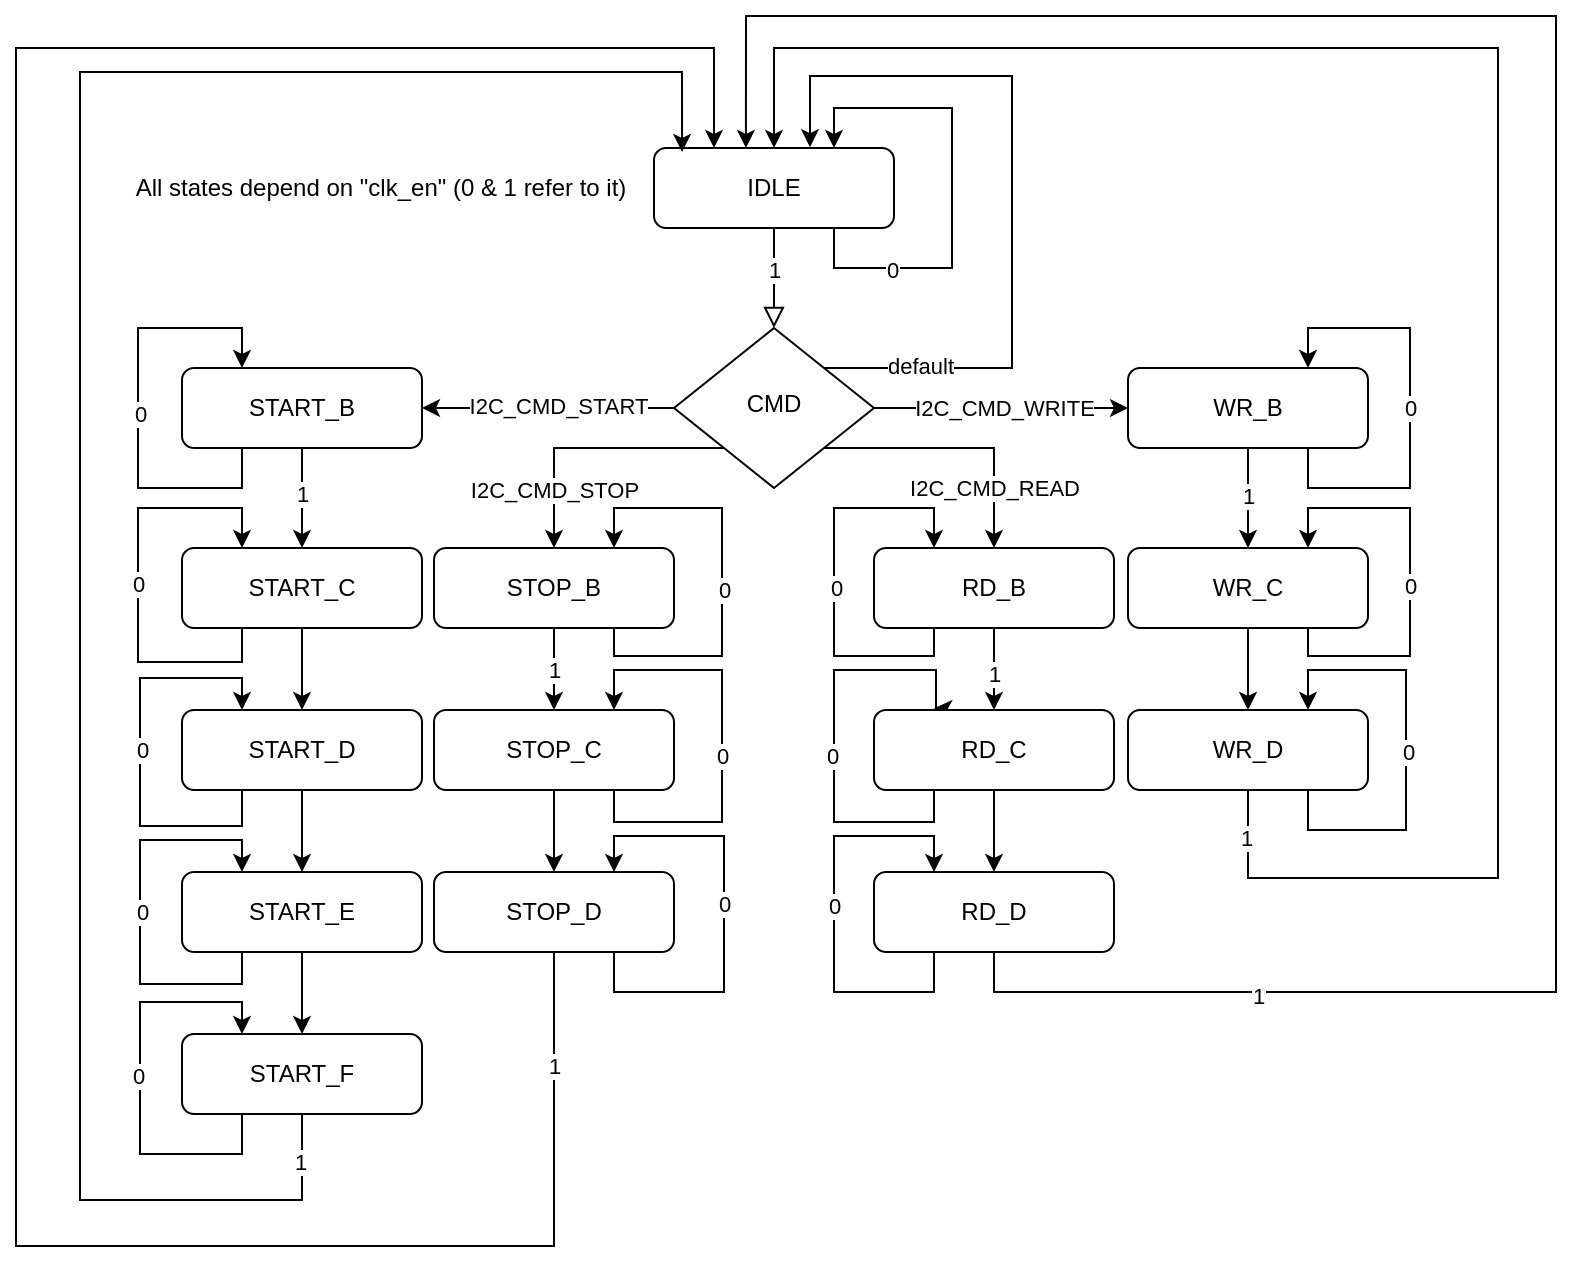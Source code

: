 <mxfile version="24.2.2" type="github">
  <diagram id="C5RBs43oDa-KdzZeNtuy" name="Page-1">
    <mxGraphModel dx="1445" dy="1008" grid="0" gridSize="10" guides="1" tooltips="1" connect="1" arrows="1" fold="1" page="0" pageScale="1" pageWidth="827" pageHeight="1169" math="0" shadow="0">
      <root>
        <mxCell id="WIyWlLk6GJQsqaUBKTNV-0" />
        <mxCell id="WIyWlLk6GJQsqaUBKTNV-1" parent="WIyWlLk6GJQsqaUBKTNV-0" />
        <mxCell id="WIyWlLk6GJQsqaUBKTNV-2" value="" style="rounded=0;html=1;jettySize=auto;orthogonalLoop=1;fontSize=11;endArrow=block;endFill=0;endSize=8;strokeWidth=1;shadow=0;labelBackgroundColor=none;edgeStyle=orthogonalEdgeStyle;" parent="WIyWlLk6GJQsqaUBKTNV-1" source="WIyWlLk6GJQsqaUBKTNV-3" target="WIyWlLk6GJQsqaUBKTNV-6" edge="1">
          <mxGeometry relative="1" as="geometry" />
        </mxCell>
        <mxCell id="eKrSvDzDUqx1KNHxV--T-25" value="1" style="edgeLabel;html=1;align=center;verticalAlign=middle;resizable=0;points=[];" vertex="1" connectable="0" parent="WIyWlLk6GJQsqaUBKTNV-2">
          <mxGeometry x="-0.16" relative="1" as="geometry">
            <mxPoint as="offset" />
          </mxGeometry>
        </mxCell>
        <mxCell id="WIyWlLk6GJQsqaUBKTNV-3" value="IDLE" style="rounded=1;whiteSpace=wrap;html=1;fontSize=12;glass=0;strokeWidth=1;shadow=0;" parent="WIyWlLk6GJQsqaUBKTNV-1" vertex="1">
          <mxGeometry x="160" y="80" width="120" height="40" as="geometry" />
        </mxCell>
        <mxCell id="eKrSvDzDUqx1KNHxV--T-7" style="edgeStyle=orthogonalEdgeStyle;rounded=0;orthogonalLoop=1;jettySize=auto;html=1;exitX=0;exitY=1;exitDx=0;exitDy=0;entryX=0.5;entryY=0;entryDx=0;entryDy=0;" edge="1" parent="WIyWlLk6GJQsqaUBKTNV-1" source="WIyWlLk6GJQsqaUBKTNV-6" target="eKrSvDzDUqx1KNHxV--T-6">
          <mxGeometry relative="1" as="geometry">
            <Array as="points">
              <mxPoint x="110" y="230" />
            </Array>
          </mxGeometry>
        </mxCell>
        <mxCell id="eKrSvDzDUqx1KNHxV--T-13" value="I2C_CMD_STOP" style="edgeLabel;html=1;align=center;verticalAlign=middle;resizable=0;points=[];" vertex="1" connectable="0" parent="eKrSvDzDUqx1KNHxV--T-7">
          <mxGeometry x="0.561" relative="1" as="geometry">
            <mxPoint as="offset" />
          </mxGeometry>
        </mxCell>
        <mxCell id="eKrSvDzDUqx1KNHxV--T-8" style="edgeStyle=orthogonalEdgeStyle;rounded=0;orthogonalLoop=1;jettySize=auto;html=1;exitX=1;exitY=1;exitDx=0;exitDy=0;entryX=0.5;entryY=0;entryDx=0;entryDy=0;" edge="1" parent="WIyWlLk6GJQsqaUBKTNV-1" source="WIyWlLk6GJQsqaUBKTNV-6" target="WIyWlLk6GJQsqaUBKTNV-12">
          <mxGeometry relative="1" as="geometry">
            <Array as="points">
              <mxPoint x="330" y="230" />
            </Array>
          </mxGeometry>
        </mxCell>
        <mxCell id="eKrSvDzDUqx1KNHxV--T-14" value="I2C_CMD_READ" style="edgeLabel;html=1;align=center;verticalAlign=middle;resizable=0;points=[];" vertex="1" connectable="0" parent="eKrSvDzDUqx1KNHxV--T-8">
          <mxGeometry x="0.602" relative="1" as="geometry">
            <mxPoint y="-3" as="offset" />
          </mxGeometry>
        </mxCell>
        <mxCell id="eKrSvDzDUqx1KNHxV--T-9" style="edgeStyle=orthogonalEdgeStyle;rounded=0;orthogonalLoop=1;jettySize=auto;html=1;exitX=1;exitY=0.5;exitDx=0;exitDy=0;entryX=0;entryY=0.5;entryDx=0;entryDy=0;" edge="1" parent="WIyWlLk6GJQsqaUBKTNV-1" source="WIyWlLk6GJQsqaUBKTNV-6" target="WIyWlLk6GJQsqaUBKTNV-7">
          <mxGeometry relative="1" as="geometry" />
        </mxCell>
        <mxCell id="eKrSvDzDUqx1KNHxV--T-16" value="I2C_CMD_WRITE" style="edgeLabel;html=1;align=center;verticalAlign=middle;resizable=0;points=[];" vertex="1" connectable="0" parent="eKrSvDzDUqx1KNHxV--T-9">
          <mxGeometry x="0.013" relative="1" as="geometry">
            <mxPoint as="offset" />
          </mxGeometry>
        </mxCell>
        <mxCell id="eKrSvDzDUqx1KNHxV--T-11" style="edgeStyle=orthogonalEdgeStyle;rounded=0;orthogonalLoop=1;jettySize=auto;html=1;exitX=0;exitY=0.5;exitDx=0;exitDy=0;entryX=1;entryY=0.5;entryDx=0;entryDy=0;" edge="1" parent="WIyWlLk6GJQsqaUBKTNV-1" source="WIyWlLk6GJQsqaUBKTNV-6" target="eKrSvDzDUqx1KNHxV--T-10">
          <mxGeometry relative="1" as="geometry" />
        </mxCell>
        <mxCell id="eKrSvDzDUqx1KNHxV--T-12" value="I2C_CMD_START" style="edgeLabel;html=1;align=center;verticalAlign=middle;resizable=0;points=[];" vertex="1" connectable="0" parent="eKrSvDzDUqx1KNHxV--T-11">
          <mxGeometry x="-0.07" y="-1" relative="1" as="geometry">
            <mxPoint as="offset" />
          </mxGeometry>
        </mxCell>
        <mxCell id="eKrSvDzDUqx1KNHxV--T-21" style="edgeStyle=orthogonalEdgeStyle;rounded=0;orthogonalLoop=1;jettySize=auto;html=1;exitX=1;exitY=0;exitDx=0;exitDy=0;entryX=0.656;entryY=-0.011;entryDx=0;entryDy=0;entryPerimeter=0;" edge="1" parent="WIyWlLk6GJQsqaUBKTNV-1" source="WIyWlLk6GJQsqaUBKTNV-6" target="WIyWlLk6GJQsqaUBKTNV-3">
          <mxGeometry relative="1" as="geometry">
            <Array as="points">
              <mxPoint x="339" y="190" />
              <mxPoint x="339" y="44" />
              <mxPoint x="238" y="44" />
              <mxPoint x="238" y="80" />
            </Array>
          </mxGeometry>
        </mxCell>
        <mxCell id="eKrSvDzDUqx1KNHxV--T-24" value="default" style="edgeLabel;html=1;align=center;verticalAlign=middle;resizable=0;points=[];" vertex="1" connectable="0" parent="eKrSvDzDUqx1KNHxV--T-21">
          <mxGeometry x="-0.749" y="1" relative="1" as="geometry">
            <mxPoint as="offset" />
          </mxGeometry>
        </mxCell>
        <mxCell id="WIyWlLk6GJQsqaUBKTNV-6" value="CMD" style="rhombus;whiteSpace=wrap;html=1;shadow=0;fontFamily=Helvetica;fontSize=12;align=center;strokeWidth=1;spacing=6;spacingTop=-4;" parent="WIyWlLk6GJQsqaUBKTNV-1" vertex="1">
          <mxGeometry x="170" y="170" width="100" height="80" as="geometry" />
        </mxCell>
        <mxCell id="eKrSvDzDUqx1KNHxV--T-33" style="edgeStyle=orthogonalEdgeStyle;rounded=0;orthogonalLoop=1;jettySize=auto;html=1;entryX=0.5;entryY=0;entryDx=0;entryDy=0;" edge="1" parent="WIyWlLk6GJQsqaUBKTNV-1" source="WIyWlLk6GJQsqaUBKTNV-7" target="eKrSvDzDUqx1KNHxV--T-31">
          <mxGeometry relative="1" as="geometry" />
        </mxCell>
        <mxCell id="eKrSvDzDUqx1KNHxV--T-42" value="1" style="edgeLabel;html=1;align=center;verticalAlign=middle;resizable=0;points=[];" vertex="1" connectable="0" parent="eKrSvDzDUqx1KNHxV--T-33">
          <mxGeometry x="-0.06" relative="1" as="geometry">
            <mxPoint as="offset" />
          </mxGeometry>
        </mxCell>
        <mxCell id="WIyWlLk6GJQsqaUBKTNV-7" value="WR_B" style="rounded=1;whiteSpace=wrap;html=1;fontSize=12;glass=0;strokeWidth=1;shadow=0;" parent="WIyWlLk6GJQsqaUBKTNV-1" vertex="1">
          <mxGeometry x="397" y="190" width="120" height="40" as="geometry" />
        </mxCell>
        <mxCell id="eKrSvDzDUqx1KNHxV--T-48" style="edgeStyle=orthogonalEdgeStyle;rounded=0;orthogonalLoop=1;jettySize=auto;html=1;entryX=0.5;entryY=0;entryDx=0;entryDy=0;" edge="1" parent="WIyWlLk6GJQsqaUBKTNV-1" source="WIyWlLk6GJQsqaUBKTNV-12" target="eKrSvDzDUqx1KNHxV--T-47">
          <mxGeometry relative="1" as="geometry" />
        </mxCell>
        <mxCell id="eKrSvDzDUqx1KNHxV--T-49" value="1" style="edgeLabel;html=1;align=center;verticalAlign=middle;resizable=0;points=[];" vertex="1" connectable="0" parent="eKrSvDzDUqx1KNHxV--T-48">
          <mxGeometry x="-0.098" relative="1" as="geometry">
            <mxPoint y="4" as="offset" />
          </mxGeometry>
        </mxCell>
        <mxCell id="WIyWlLk6GJQsqaUBKTNV-12" value="RD_B" style="rounded=1;whiteSpace=wrap;html=1;fontSize=12;glass=0;strokeWidth=1;shadow=0;" parent="WIyWlLk6GJQsqaUBKTNV-1" vertex="1">
          <mxGeometry x="270" y="280" width="120" height="40" as="geometry" />
        </mxCell>
        <mxCell id="eKrSvDzDUqx1KNHxV--T-45" style="edgeStyle=orthogonalEdgeStyle;rounded=0;orthogonalLoop=1;jettySize=auto;html=1;entryX=0.5;entryY=0;entryDx=0;entryDy=0;" edge="1" parent="WIyWlLk6GJQsqaUBKTNV-1" source="eKrSvDzDUqx1KNHxV--T-6" target="eKrSvDzDUqx1KNHxV--T-44">
          <mxGeometry relative="1" as="geometry" />
        </mxCell>
        <mxCell id="eKrSvDzDUqx1KNHxV--T-46" value="1" style="edgeLabel;html=1;align=center;verticalAlign=middle;resizable=0;points=[];" vertex="1" connectable="0" parent="eKrSvDzDUqx1KNHxV--T-45">
          <mxGeometry x="-0.22" relative="1" as="geometry">
            <mxPoint y="5" as="offset" />
          </mxGeometry>
        </mxCell>
        <mxCell id="eKrSvDzDUqx1KNHxV--T-6" value="STOP_B" style="rounded=1;whiteSpace=wrap;html=1;fontSize=12;glass=0;strokeWidth=1;shadow=0;" vertex="1" parent="WIyWlLk6GJQsqaUBKTNV-1">
          <mxGeometry x="50" y="280" width="120" height="40" as="geometry" />
        </mxCell>
        <mxCell id="eKrSvDzDUqx1KNHxV--T-32" style="edgeStyle=orthogonalEdgeStyle;rounded=0;orthogonalLoop=1;jettySize=auto;html=1;entryX=0.5;entryY=0;entryDx=0;entryDy=0;" edge="1" parent="WIyWlLk6GJQsqaUBKTNV-1" source="eKrSvDzDUqx1KNHxV--T-10" target="eKrSvDzDUqx1KNHxV--T-30">
          <mxGeometry relative="1" as="geometry" />
        </mxCell>
        <mxCell id="eKrSvDzDUqx1KNHxV--T-43" value="1" style="edgeLabel;html=1;align=center;verticalAlign=middle;resizable=0;points=[];" vertex="1" connectable="0" parent="eKrSvDzDUqx1KNHxV--T-32">
          <mxGeometry x="-0.093" relative="1" as="geometry">
            <mxPoint as="offset" />
          </mxGeometry>
        </mxCell>
        <mxCell id="eKrSvDzDUqx1KNHxV--T-10" value="START_B" style="rounded=1;whiteSpace=wrap;html=1;fontSize=12;glass=0;strokeWidth=1;shadow=0;" vertex="1" parent="WIyWlLk6GJQsqaUBKTNV-1">
          <mxGeometry x="-76" y="190" width="120" height="40" as="geometry" />
        </mxCell>
        <mxCell id="eKrSvDzDUqx1KNHxV--T-22" style="edgeStyle=orthogonalEdgeStyle;rounded=0;orthogonalLoop=1;jettySize=auto;html=1;exitX=0.75;exitY=1;exitDx=0;exitDy=0;entryX=0.75;entryY=0;entryDx=0;entryDy=0;" edge="1" parent="WIyWlLk6GJQsqaUBKTNV-1" source="WIyWlLk6GJQsqaUBKTNV-3" target="WIyWlLk6GJQsqaUBKTNV-3">
          <mxGeometry relative="1" as="geometry">
            <Array as="points">
              <mxPoint x="250" y="140" />
              <mxPoint x="309" y="140" />
              <mxPoint x="309" y="60" />
              <mxPoint x="250" y="60" />
            </Array>
          </mxGeometry>
        </mxCell>
        <mxCell id="eKrSvDzDUqx1KNHxV--T-23" value="0" style="edgeLabel;html=1;align=center;verticalAlign=middle;resizable=0;points=[];" vertex="1" connectable="0" parent="eKrSvDzDUqx1KNHxV--T-22">
          <mxGeometry x="-0.591" y="-1" relative="1" as="geometry">
            <mxPoint as="offset" />
          </mxGeometry>
        </mxCell>
        <mxCell id="eKrSvDzDUqx1KNHxV--T-28" value="All states depend on &quot;clk_en&quot; (0 &amp;amp; 1 refer to it)" style="text;html=1;align=center;verticalAlign=middle;resizable=0;points=[];autosize=1;strokeColor=none;fillColor=none;" vertex="1" parent="WIyWlLk6GJQsqaUBKTNV-1">
          <mxGeometry x="-105" y="87" width="255" height="26" as="geometry" />
        </mxCell>
        <mxCell id="eKrSvDzDUqx1KNHxV--T-54" style="edgeStyle=orthogonalEdgeStyle;rounded=0;orthogonalLoop=1;jettySize=auto;html=1;entryX=0.5;entryY=0;entryDx=0;entryDy=0;" edge="1" parent="WIyWlLk6GJQsqaUBKTNV-1" source="eKrSvDzDUqx1KNHxV--T-30" target="eKrSvDzDUqx1KNHxV--T-51">
          <mxGeometry relative="1" as="geometry" />
        </mxCell>
        <mxCell id="eKrSvDzDUqx1KNHxV--T-30" value="START_C" style="rounded=1;whiteSpace=wrap;html=1;fontSize=12;glass=0;strokeWidth=1;shadow=0;" vertex="1" parent="WIyWlLk6GJQsqaUBKTNV-1">
          <mxGeometry x="-76" y="280" width="120" height="40" as="geometry" />
        </mxCell>
        <mxCell id="eKrSvDzDUqx1KNHxV--T-55" style="edgeStyle=orthogonalEdgeStyle;rounded=0;orthogonalLoop=1;jettySize=auto;html=1;entryX=0.5;entryY=0;entryDx=0;entryDy=0;" edge="1" parent="WIyWlLk6GJQsqaUBKTNV-1" source="eKrSvDzDUqx1KNHxV--T-31" target="eKrSvDzDUqx1KNHxV--T-53">
          <mxGeometry relative="1" as="geometry" />
        </mxCell>
        <mxCell id="eKrSvDzDUqx1KNHxV--T-31" value="WR_C" style="rounded=1;whiteSpace=wrap;html=1;fontSize=12;glass=0;strokeWidth=1;shadow=0;" vertex="1" parent="WIyWlLk6GJQsqaUBKTNV-1">
          <mxGeometry x="397" y="280" width="120" height="40" as="geometry" />
        </mxCell>
        <mxCell id="eKrSvDzDUqx1KNHxV--T-34" style="edgeStyle=orthogonalEdgeStyle;rounded=0;orthogonalLoop=1;jettySize=auto;html=1;exitX=0.75;exitY=1;exitDx=0;exitDy=0;entryX=0.75;entryY=0;entryDx=0;entryDy=0;" edge="1" parent="WIyWlLk6GJQsqaUBKTNV-1" source="WIyWlLk6GJQsqaUBKTNV-7" target="WIyWlLk6GJQsqaUBKTNV-7">
          <mxGeometry relative="1" as="geometry">
            <Array as="points">
              <mxPoint x="487" y="250" />
              <mxPoint x="538" y="250" />
              <mxPoint x="538" y="170" />
              <mxPoint x="487" y="170" />
            </Array>
          </mxGeometry>
        </mxCell>
        <mxCell id="eKrSvDzDUqx1KNHxV--T-79" value="0" style="edgeLabel;html=1;align=center;verticalAlign=middle;resizable=0;points=[];" vertex="1" connectable="0" parent="eKrSvDzDUqx1KNHxV--T-34">
          <mxGeometry x="0.006" relative="1" as="geometry">
            <mxPoint as="offset" />
          </mxGeometry>
        </mxCell>
        <mxCell id="eKrSvDzDUqx1KNHxV--T-35" style="edgeStyle=orthogonalEdgeStyle;rounded=0;orthogonalLoop=1;jettySize=auto;html=1;exitX=0.25;exitY=1;exitDx=0;exitDy=0;entryX=0.25;entryY=0;entryDx=0;entryDy=0;" edge="1" parent="WIyWlLk6GJQsqaUBKTNV-1" source="eKrSvDzDUqx1KNHxV--T-10" target="eKrSvDzDUqx1KNHxV--T-10">
          <mxGeometry relative="1" as="geometry">
            <Array as="points">
              <mxPoint x="-46" y="250" />
              <mxPoint x="-98" y="250" />
              <mxPoint x="-98" y="170" />
              <mxPoint x="-46" y="170" />
            </Array>
          </mxGeometry>
        </mxCell>
        <mxCell id="eKrSvDzDUqx1KNHxV--T-81" value="0" style="edgeLabel;html=1;align=center;verticalAlign=middle;resizable=0;points=[];" vertex="1" connectable="0" parent="eKrSvDzDUqx1KNHxV--T-35">
          <mxGeometry x="-0.024" y="-1" relative="1" as="geometry">
            <mxPoint as="offset" />
          </mxGeometry>
        </mxCell>
        <mxCell id="eKrSvDzDUqx1KNHxV--T-36" style="edgeStyle=orthogonalEdgeStyle;rounded=0;orthogonalLoop=1;jettySize=auto;html=1;exitX=0.75;exitY=1;exitDx=0;exitDy=0;entryX=0.75;entryY=0;entryDx=0;entryDy=0;" edge="1" parent="WIyWlLk6GJQsqaUBKTNV-1" source="eKrSvDzDUqx1KNHxV--T-6" target="eKrSvDzDUqx1KNHxV--T-6">
          <mxGeometry relative="1" as="geometry">
            <Array as="points">
              <mxPoint x="140" y="334" />
              <mxPoint x="194" y="334" />
              <mxPoint x="194" y="260" />
              <mxPoint x="140" y="260" />
            </Array>
          </mxGeometry>
        </mxCell>
        <mxCell id="eKrSvDzDUqx1KNHxV--T-68" value="0" style="edgeLabel;html=1;align=center;verticalAlign=middle;resizable=0;points=[];" vertex="1" connectable="0" parent="eKrSvDzDUqx1KNHxV--T-36">
          <mxGeometry x="-0.049" y="-1" relative="1" as="geometry">
            <mxPoint y="1" as="offset" />
          </mxGeometry>
        </mxCell>
        <mxCell id="eKrSvDzDUqx1KNHxV--T-37" style="edgeStyle=orthogonalEdgeStyle;rounded=0;orthogonalLoop=1;jettySize=auto;html=1;exitX=0.25;exitY=1;exitDx=0;exitDy=0;entryX=0.25;entryY=0;entryDx=0;entryDy=0;" edge="1" parent="WIyWlLk6GJQsqaUBKTNV-1" source="WIyWlLk6GJQsqaUBKTNV-12" target="WIyWlLk6GJQsqaUBKTNV-12">
          <mxGeometry relative="1" as="geometry">
            <Array as="points">
              <mxPoint x="300" y="334" />
              <mxPoint x="250" y="334" />
              <mxPoint x="250" y="260" />
              <mxPoint x="300" y="260" />
            </Array>
          </mxGeometry>
        </mxCell>
        <mxCell id="eKrSvDzDUqx1KNHxV--T-67" value="0" style="edgeLabel;html=1;align=center;verticalAlign=middle;resizable=0;points=[];" vertex="1" connectable="0" parent="eKrSvDzDUqx1KNHxV--T-37">
          <mxGeometry x="-0.043" relative="1" as="geometry">
            <mxPoint x="1" y="1" as="offset" />
          </mxGeometry>
        </mxCell>
        <mxCell id="eKrSvDzDUqx1KNHxV--T-61" style="edgeStyle=orthogonalEdgeStyle;rounded=0;orthogonalLoop=1;jettySize=auto;html=1;entryX=0.5;entryY=0;entryDx=0;entryDy=0;" edge="1" parent="WIyWlLk6GJQsqaUBKTNV-1" source="eKrSvDzDUqx1KNHxV--T-44" target="eKrSvDzDUqx1KNHxV--T-57">
          <mxGeometry relative="1" as="geometry" />
        </mxCell>
        <mxCell id="eKrSvDzDUqx1KNHxV--T-44" value="STOP_C" style="rounded=1;whiteSpace=wrap;html=1;fontSize=12;glass=0;strokeWidth=1;shadow=0;" vertex="1" parent="WIyWlLk6GJQsqaUBKTNV-1">
          <mxGeometry x="50" y="361" width="120" height="40" as="geometry" />
        </mxCell>
        <mxCell id="eKrSvDzDUqx1KNHxV--T-60" style="edgeStyle=orthogonalEdgeStyle;rounded=0;orthogonalLoop=1;jettySize=auto;html=1;entryX=0.5;entryY=0;entryDx=0;entryDy=0;" edge="1" parent="WIyWlLk6GJQsqaUBKTNV-1" source="eKrSvDzDUqx1KNHxV--T-47" target="eKrSvDzDUqx1KNHxV--T-58">
          <mxGeometry relative="1" as="geometry" />
        </mxCell>
        <mxCell id="eKrSvDzDUqx1KNHxV--T-63" style="edgeStyle=orthogonalEdgeStyle;rounded=0;orthogonalLoop=1;jettySize=auto;html=1;exitX=0.25;exitY=1;exitDx=0;exitDy=0;" edge="1" parent="WIyWlLk6GJQsqaUBKTNV-1" source="eKrSvDzDUqx1KNHxV--T-47">
          <mxGeometry relative="1" as="geometry">
            <mxPoint x="300" y="360.167" as="targetPoint" />
            <Array as="points">
              <mxPoint x="300" y="417" />
              <mxPoint x="250" y="417" />
              <mxPoint x="250" y="341" />
              <mxPoint x="301" y="341" />
              <mxPoint x="301" y="360" />
            </Array>
          </mxGeometry>
        </mxCell>
        <mxCell id="eKrSvDzDUqx1KNHxV--T-72" value="0" style="edgeLabel;html=1;align=center;verticalAlign=middle;resizable=0;points=[];" vertex="1" connectable="0" parent="eKrSvDzDUqx1KNHxV--T-63">
          <mxGeometry x="-0.055" relative="1" as="geometry">
            <mxPoint x="-1" y="1" as="offset" />
          </mxGeometry>
        </mxCell>
        <mxCell id="eKrSvDzDUqx1KNHxV--T-47" value="RD_C" style="rounded=1;whiteSpace=wrap;html=1;fontSize=12;glass=0;strokeWidth=1;shadow=0;" vertex="1" parent="WIyWlLk6GJQsqaUBKTNV-1">
          <mxGeometry x="270" y="361" width="120" height="40" as="geometry" />
        </mxCell>
        <mxCell id="eKrSvDzDUqx1KNHxV--T-62" style="edgeStyle=orthogonalEdgeStyle;rounded=0;orthogonalLoop=1;jettySize=auto;html=1;entryX=0.5;entryY=0;entryDx=0;entryDy=0;" edge="1" parent="WIyWlLk6GJQsqaUBKTNV-1" source="eKrSvDzDUqx1KNHxV--T-51" target="eKrSvDzDUqx1KNHxV--T-56">
          <mxGeometry relative="1" as="geometry" />
        </mxCell>
        <mxCell id="eKrSvDzDUqx1KNHxV--T-51" value="START_D" style="rounded=1;whiteSpace=wrap;html=1;fontSize=12;glass=0;strokeWidth=1;shadow=0;" vertex="1" parent="WIyWlLk6GJQsqaUBKTNV-1">
          <mxGeometry x="-76" y="361" width="120" height="40" as="geometry" />
        </mxCell>
        <mxCell id="eKrSvDzDUqx1KNHxV--T-92" style="edgeStyle=orthogonalEdgeStyle;rounded=0;orthogonalLoop=1;jettySize=auto;html=1;entryX=0.5;entryY=0;entryDx=0;entryDy=0;" edge="1" parent="WIyWlLk6GJQsqaUBKTNV-1" source="eKrSvDzDUqx1KNHxV--T-53" target="WIyWlLk6GJQsqaUBKTNV-3">
          <mxGeometry relative="1" as="geometry">
            <Array as="points">
              <mxPoint x="457" y="445" />
              <mxPoint x="582" y="445" />
              <mxPoint x="582" y="30" />
              <mxPoint x="220" y="30" />
            </Array>
          </mxGeometry>
        </mxCell>
        <mxCell id="eKrSvDzDUqx1KNHxV--T-101" value="1" style="edgeLabel;html=1;align=center;verticalAlign=middle;resizable=0;points=[];" vertex="1" connectable="0" parent="eKrSvDzDUqx1KNHxV--T-92">
          <mxGeometry x="-0.952" y="-1" relative="1" as="geometry">
            <mxPoint as="offset" />
          </mxGeometry>
        </mxCell>
        <mxCell id="eKrSvDzDUqx1KNHxV--T-53" value="WR_D" style="rounded=1;whiteSpace=wrap;html=1;fontSize=12;glass=0;strokeWidth=1;shadow=0;" vertex="1" parent="WIyWlLk6GJQsqaUBKTNV-1">
          <mxGeometry x="397" y="361" width="120" height="40" as="geometry" />
        </mxCell>
        <mxCell id="eKrSvDzDUqx1KNHxV--T-86" style="edgeStyle=orthogonalEdgeStyle;rounded=0;orthogonalLoop=1;jettySize=auto;html=1;entryX=0.5;entryY=0;entryDx=0;entryDy=0;" edge="1" parent="WIyWlLk6GJQsqaUBKTNV-1" source="eKrSvDzDUqx1KNHxV--T-56" target="eKrSvDzDUqx1KNHxV--T-85">
          <mxGeometry relative="1" as="geometry" />
        </mxCell>
        <mxCell id="eKrSvDzDUqx1KNHxV--T-56" value="START_E" style="rounded=1;whiteSpace=wrap;html=1;fontSize=12;glass=0;strokeWidth=1;shadow=0;" vertex="1" parent="WIyWlLk6GJQsqaUBKTNV-1">
          <mxGeometry x="-76" y="442" width="120" height="40" as="geometry" />
        </mxCell>
        <mxCell id="eKrSvDzDUqx1KNHxV--T-97" style="edgeStyle=orthogonalEdgeStyle;rounded=0;orthogonalLoop=1;jettySize=auto;html=1;entryX=0.25;entryY=0;entryDx=0;entryDy=0;" edge="1" parent="WIyWlLk6GJQsqaUBKTNV-1" source="eKrSvDzDUqx1KNHxV--T-57" target="WIyWlLk6GJQsqaUBKTNV-3">
          <mxGeometry relative="1" as="geometry">
            <Array as="points">
              <mxPoint x="110" y="629" />
              <mxPoint x="-159" y="629" />
              <mxPoint x="-159" y="30" />
              <mxPoint x="190" y="30" />
            </Array>
          </mxGeometry>
        </mxCell>
        <mxCell id="eKrSvDzDUqx1KNHxV--T-98" value="1" style="edgeLabel;html=1;align=center;verticalAlign=middle;resizable=0;points=[];" vertex="1" connectable="0" parent="eKrSvDzDUqx1KNHxV--T-97">
          <mxGeometry x="-0.919" relative="1" as="geometry">
            <mxPoint y="-1" as="offset" />
          </mxGeometry>
        </mxCell>
        <mxCell id="eKrSvDzDUqx1KNHxV--T-57" value="STOP_D" style="rounded=1;whiteSpace=wrap;html=1;fontSize=12;glass=0;strokeWidth=1;shadow=0;" vertex="1" parent="WIyWlLk6GJQsqaUBKTNV-1">
          <mxGeometry x="50" y="442" width="120" height="40" as="geometry" />
        </mxCell>
        <mxCell id="eKrSvDzDUqx1KNHxV--T-58" value="RD_D" style="rounded=1;whiteSpace=wrap;html=1;fontSize=12;glass=0;strokeWidth=1;shadow=0;" vertex="1" parent="WIyWlLk6GJQsqaUBKTNV-1">
          <mxGeometry x="270" y="442" width="120" height="40" as="geometry" />
        </mxCell>
        <mxCell id="eKrSvDzDUqx1KNHxV--T-64" style="edgeStyle=orthogonalEdgeStyle;rounded=0;orthogonalLoop=1;jettySize=auto;html=1;exitX=0.25;exitY=1;exitDx=0;exitDy=0;entryX=0.25;entryY=0;entryDx=0;entryDy=0;" edge="1" parent="WIyWlLk6GJQsqaUBKTNV-1" source="eKrSvDzDUqx1KNHxV--T-58" target="eKrSvDzDUqx1KNHxV--T-58">
          <mxGeometry relative="1" as="geometry">
            <Array as="points">
              <mxPoint x="300" y="502" />
              <mxPoint x="250" y="502" />
              <mxPoint x="250" y="424" />
              <mxPoint x="300" y="424" />
            </Array>
          </mxGeometry>
        </mxCell>
        <mxCell id="eKrSvDzDUqx1KNHxV--T-73" value="0" style="edgeLabel;html=1;align=center;verticalAlign=middle;resizable=0;points=[];" vertex="1" connectable="0" parent="eKrSvDzDUqx1KNHxV--T-64">
          <mxGeometry x="0.033" relative="1" as="geometry">
            <mxPoint y="-2" as="offset" />
          </mxGeometry>
        </mxCell>
        <mxCell id="eKrSvDzDUqx1KNHxV--T-66" style="edgeStyle=orthogonalEdgeStyle;rounded=0;orthogonalLoop=1;jettySize=auto;html=1;exitX=0.75;exitY=1;exitDx=0;exitDy=0;entryX=0.75;entryY=0;entryDx=0;entryDy=0;" edge="1" parent="WIyWlLk6GJQsqaUBKTNV-1" source="eKrSvDzDUqx1KNHxV--T-53" target="eKrSvDzDUqx1KNHxV--T-53">
          <mxGeometry relative="1" as="geometry">
            <Array as="points">
              <mxPoint x="487" y="421" />
              <mxPoint x="536" y="421" />
              <mxPoint x="536" y="341" />
              <mxPoint x="487" y="341" />
            </Array>
          </mxGeometry>
        </mxCell>
        <mxCell id="eKrSvDzDUqx1KNHxV--T-80" value="0" style="edgeLabel;html=1;align=center;verticalAlign=middle;resizable=0;points=[];" vertex="1" connectable="0" parent="eKrSvDzDUqx1KNHxV--T-66">
          <mxGeometry x="-0.008" y="-1" relative="1" as="geometry">
            <mxPoint as="offset" />
          </mxGeometry>
        </mxCell>
        <mxCell id="eKrSvDzDUqx1KNHxV--T-69" style="edgeStyle=orthogonalEdgeStyle;rounded=0;orthogonalLoop=1;jettySize=auto;html=1;exitX=0.75;exitY=1;exitDx=0;exitDy=0;entryX=0.75;entryY=0;entryDx=0;entryDy=0;" edge="1" parent="WIyWlLk6GJQsqaUBKTNV-1" source="eKrSvDzDUqx1KNHxV--T-44" target="eKrSvDzDUqx1KNHxV--T-44">
          <mxGeometry relative="1" as="geometry">
            <Array as="points">
              <mxPoint x="140" y="417" />
              <mxPoint x="194" y="417" />
              <mxPoint x="194" y="341" />
              <mxPoint x="140" y="341" />
            </Array>
          </mxGeometry>
        </mxCell>
        <mxCell id="eKrSvDzDUqx1KNHxV--T-71" value="0" style="edgeLabel;html=1;align=center;verticalAlign=middle;resizable=0;points=[];" vertex="1" connectable="0" parent="eKrSvDzDUqx1KNHxV--T-69">
          <mxGeometry x="0.015" relative="1" as="geometry">
            <mxPoint y="8" as="offset" />
          </mxGeometry>
        </mxCell>
        <mxCell id="eKrSvDzDUqx1KNHxV--T-74" style="edgeStyle=orthogonalEdgeStyle;rounded=0;orthogonalLoop=1;jettySize=auto;html=1;exitX=0.75;exitY=1;exitDx=0;exitDy=0;entryX=0.75;entryY=0;entryDx=0;entryDy=0;" edge="1" parent="WIyWlLk6GJQsqaUBKTNV-1" source="eKrSvDzDUqx1KNHxV--T-57" target="eKrSvDzDUqx1KNHxV--T-57">
          <mxGeometry relative="1" as="geometry">
            <Array as="points">
              <mxPoint x="140" y="502" />
              <mxPoint x="195" y="502" />
              <mxPoint x="195" y="424" />
              <mxPoint x="140" y="424" />
            </Array>
          </mxGeometry>
        </mxCell>
        <mxCell id="eKrSvDzDUqx1KNHxV--T-76" value="0" style="edgeLabel;html=1;align=center;verticalAlign=middle;resizable=0;points=[];" vertex="1" connectable="0" parent="eKrSvDzDUqx1KNHxV--T-74">
          <mxGeometry x="0.057" relative="1" as="geometry">
            <mxPoint as="offset" />
          </mxGeometry>
        </mxCell>
        <mxCell id="eKrSvDzDUqx1KNHxV--T-77" style="edgeStyle=orthogonalEdgeStyle;rounded=0;orthogonalLoop=1;jettySize=auto;html=1;exitX=0.75;exitY=1;exitDx=0;exitDy=0;entryX=0.75;entryY=0;entryDx=0;entryDy=0;" edge="1" parent="WIyWlLk6GJQsqaUBKTNV-1" source="eKrSvDzDUqx1KNHxV--T-31" target="eKrSvDzDUqx1KNHxV--T-31">
          <mxGeometry relative="1" as="geometry">
            <Array as="points">
              <mxPoint x="487" y="334" />
              <mxPoint x="538" y="334" />
              <mxPoint x="538" y="260" />
              <mxPoint x="487" y="260" />
            </Array>
          </mxGeometry>
        </mxCell>
        <mxCell id="eKrSvDzDUqx1KNHxV--T-78" value="0" style="edgeLabel;html=1;align=center;verticalAlign=middle;resizable=0;points=[];" vertex="1" connectable="0" parent="eKrSvDzDUqx1KNHxV--T-77">
          <mxGeometry x="-0.043" relative="1" as="geometry">
            <mxPoint as="offset" />
          </mxGeometry>
        </mxCell>
        <mxCell id="eKrSvDzDUqx1KNHxV--T-82" style="edgeStyle=orthogonalEdgeStyle;rounded=0;orthogonalLoop=1;jettySize=auto;html=1;exitX=0.25;exitY=1;exitDx=0;exitDy=0;entryX=0.25;entryY=0;entryDx=0;entryDy=0;" edge="1" parent="WIyWlLk6GJQsqaUBKTNV-1" source="eKrSvDzDUqx1KNHxV--T-30" target="eKrSvDzDUqx1KNHxV--T-30">
          <mxGeometry relative="1" as="geometry">
            <Array as="points">
              <mxPoint x="-46" y="337" />
              <mxPoint x="-98" y="337" />
              <mxPoint x="-98" y="260" />
              <mxPoint x="-46" y="260" />
            </Array>
          </mxGeometry>
        </mxCell>
        <mxCell id="eKrSvDzDUqx1KNHxV--T-88" value="0" style="edgeLabel;html=1;align=center;verticalAlign=middle;resizable=0;points=[];" vertex="1" connectable="0" parent="eKrSvDzDUqx1KNHxV--T-82">
          <mxGeometry x="-0.009" relative="1" as="geometry">
            <mxPoint as="offset" />
          </mxGeometry>
        </mxCell>
        <mxCell id="eKrSvDzDUqx1KNHxV--T-83" style="edgeStyle=orthogonalEdgeStyle;rounded=0;orthogonalLoop=1;jettySize=auto;html=1;exitX=0.25;exitY=1;exitDx=0;exitDy=0;entryX=0.25;entryY=0;entryDx=0;entryDy=0;" edge="1" parent="WIyWlLk6GJQsqaUBKTNV-1" source="eKrSvDzDUqx1KNHxV--T-51" target="eKrSvDzDUqx1KNHxV--T-51">
          <mxGeometry relative="1" as="geometry">
            <Array as="points">
              <mxPoint x="-46" y="419" />
              <mxPoint x="-97" y="419" />
              <mxPoint x="-97" y="345" />
              <mxPoint x="-46" y="345" />
            </Array>
          </mxGeometry>
        </mxCell>
        <mxCell id="eKrSvDzDUqx1KNHxV--T-89" value="0" style="edgeLabel;html=1;align=center;verticalAlign=middle;resizable=0;points=[];" vertex="1" connectable="0" parent="eKrSvDzDUqx1KNHxV--T-83">
          <mxGeometry x="0.019" y="-1" relative="1" as="geometry">
            <mxPoint as="offset" />
          </mxGeometry>
        </mxCell>
        <mxCell id="eKrSvDzDUqx1KNHxV--T-84" style="edgeStyle=orthogonalEdgeStyle;rounded=0;orthogonalLoop=1;jettySize=auto;html=1;exitX=0.25;exitY=1;exitDx=0;exitDy=0;entryX=0.25;entryY=0;entryDx=0;entryDy=0;" edge="1" parent="WIyWlLk6GJQsqaUBKTNV-1" source="eKrSvDzDUqx1KNHxV--T-56" target="eKrSvDzDUqx1KNHxV--T-56">
          <mxGeometry relative="1" as="geometry">
            <Array as="points">
              <mxPoint x="-46" y="498" />
              <mxPoint x="-97" y="498" />
              <mxPoint x="-97" y="426" />
              <mxPoint x="-46" y="426" />
            </Array>
          </mxGeometry>
        </mxCell>
        <mxCell id="eKrSvDzDUqx1KNHxV--T-90" value="0" style="edgeLabel;html=1;align=center;verticalAlign=middle;resizable=0;points=[];" vertex="1" connectable="0" parent="eKrSvDzDUqx1KNHxV--T-84">
          <mxGeometry y="-1" relative="1" as="geometry">
            <mxPoint as="offset" />
          </mxGeometry>
        </mxCell>
        <mxCell id="eKrSvDzDUqx1KNHxV--T-85" value="START_F" style="rounded=1;whiteSpace=wrap;html=1;fontSize=12;glass=0;strokeWidth=1;shadow=0;" vertex="1" parent="WIyWlLk6GJQsqaUBKTNV-1">
          <mxGeometry x="-76" y="523" width="120" height="40" as="geometry" />
        </mxCell>
        <mxCell id="eKrSvDzDUqx1KNHxV--T-87" style="edgeStyle=orthogonalEdgeStyle;rounded=0;orthogonalLoop=1;jettySize=auto;html=1;exitX=0.25;exitY=1;exitDx=0;exitDy=0;entryX=0.25;entryY=0;entryDx=0;entryDy=0;" edge="1" parent="WIyWlLk6GJQsqaUBKTNV-1" source="eKrSvDzDUqx1KNHxV--T-85" target="eKrSvDzDUqx1KNHxV--T-85">
          <mxGeometry relative="1" as="geometry">
            <Array as="points">
              <mxPoint x="-46" y="583" />
              <mxPoint x="-97" y="583" />
              <mxPoint x="-97" y="507" />
              <mxPoint x="-46" y="507" />
            </Array>
          </mxGeometry>
        </mxCell>
        <mxCell id="eKrSvDzDUqx1KNHxV--T-91" value="0" style="edgeLabel;html=1;align=center;verticalAlign=middle;resizable=0;points=[];" vertex="1" connectable="0" parent="eKrSvDzDUqx1KNHxV--T-87">
          <mxGeometry x="0.028" y="1" relative="1" as="geometry">
            <mxPoint as="offset" />
          </mxGeometry>
        </mxCell>
        <mxCell id="eKrSvDzDUqx1KNHxV--T-93" style="edgeStyle=orthogonalEdgeStyle;rounded=0;orthogonalLoop=1;jettySize=auto;html=1;entryX=0.383;entryY=0;entryDx=0;entryDy=0;entryPerimeter=0;" edge="1" parent="WIyWlLk6GJQsqaUBKTNV-1" source="eKrSvDzDUqx1KNHxV--T-58" target="WIyWlLk6GJQsqaUBKTNV-3">
          <mxGeometry relative="1" as="geometry">
            <Array as="points">
              <mxPoint x="330" y="502" />
              <mxPoint x="611" y="502" />
              <mxPoint x="611" y="14" />
              <mxPoint x="206" y="14" />
            </Array>
          </mxGeometry>
        </mxCell>
        <mxCell id="eKrSvDzDUqx1KNHxV--T-100" value="1" style="edgeLabel;html=1;align=center;verticalAlign=middle;resizable=0;points=[];" vertex="1" connectable="0" parent="eKrSvDzDUqx1KNHxV--T-93">
          <mxGeometry x="-0.759" y="-2" relative="1" as="geometry">
            <mxPoint as="offset" />
          </mxGeometry>
        </mxCell>
        <mxCell id="eKrSvDzDUqx1KNHxV--T-96" style="edgeStyle=orthogonalEdgeStyle;rounded=0;orthogonalLoop=1;jettySize=auto;html=1;entryX=0.117;entryY=0.05;entryDx=0;entryDy=0;entryPerimeter=0;" edge="1" parent="WIyWlLk6GJQsqaUBKTNV-1" source="eKrSvDzDUqx1KNHxV--T-85" target="WIyWlLk6GJQsqaUBKTNV-3">
          <mxGeometry relative="1" as="geometry">
            <Array as="points">
              <mxPoint x="-16" y="606" />
              <mxPoint x="-127" y="606" />
              <mxPoint x="-127" y="42" />
              <mxPoint x="174" y="42" />
            </Array>
          </mxGeometry>
        </mxCell>
        <mxCell id="eKrSvDzDUqx1KNHxV--T-99" value="1" style="edgeLabel;html=1;align=center;verticalAlign=middle;resizable=0;points=[];" vertex="1" connectable="0" parent="eKrSvDzDUqx1KNHxV--T-96">
          <mxGeometry x="-0.956" y="-1" relative="1" as="geometry">
            <mxPoint as="offset" />
          </mxGeometry>
        </mxCell>
      </root>
    </mxGraphModel>
  </diagram>
</mxfile>
